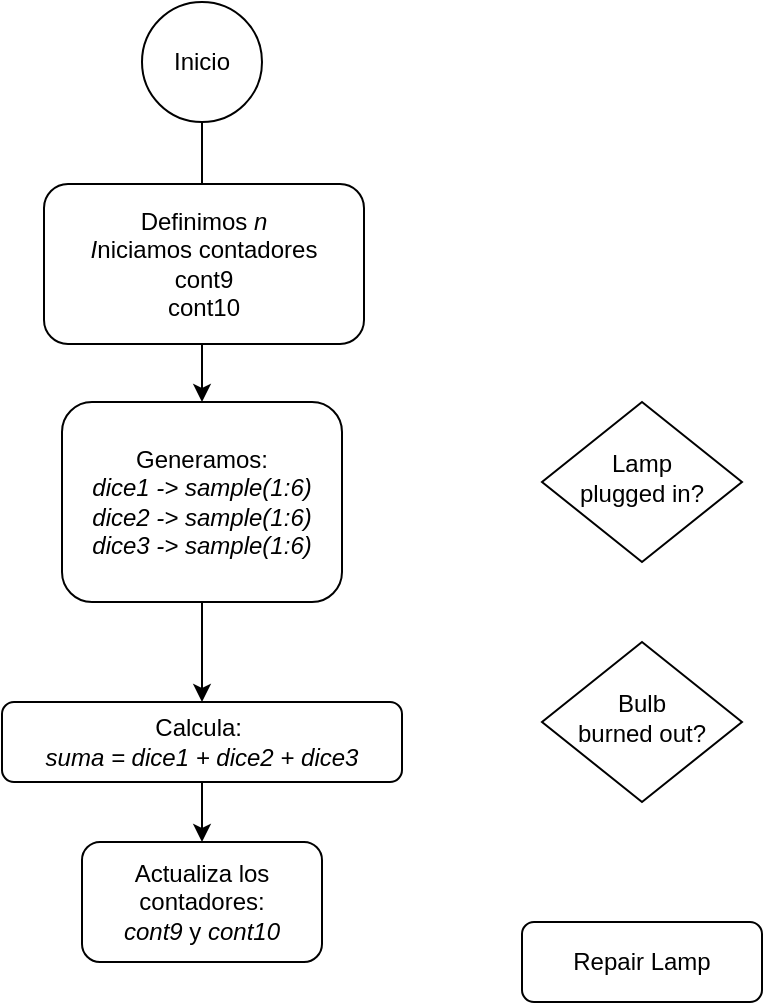 <mxfile version="24.7.13">
  <diagram id="C5RBs43oDa-KdzZeNtuy" name="Page-1">
    <mxGraphModel dx="1026" dy="648" grid="1" gridSize="10" guides="1" tooltips="1" connect="1" arrows="1" fold="1" page="1" pageScale="1" pageWidth="827" pageHeight="1169" math="0" shadow="0">
      <root>
        <mxCell id="WIyWlLk6GJQsqaUBKTNV-0" />
        <mxCell id="WIyWlLk6GJQsqaUBKTNV-1" parent="WIyWlLk6GJQsqaUBKTNV-0" />
        <mxCell id="WIyWlLk6GJQsqaUBKTNV-6" value="Lamp&lt;br&gt;plugged in?" style="rhombus;whiteSpace=wrap;html=1;shadow=0;fontFamily=Helvetica;fontSize=12;align=center;strokeWidth=1;spacing=6;spacingTop=-4;" parent="WIyWlLk6GJQsqaUBKTNV-1" vertex="1">
          <mxGeometry x="390" y="260" width="100" height="80" as="geometry" />
        </mxCell>
        <mxCell id="WIyWlLk6GJQsqaUBKTNV-10" value="Bulb&lt;br&gt;burned out?" style="rhombus;whiteSpace=wrap;html=1;shadow=0;fontFamily=Helvetica;fontSize=12;align=center;strokeWidth=1;spacing=6;spacingTop=-4;" parent="WIyWlLk6GJQsqaUBKTNV-1" vertex="1">
          <mxGeometry x="390" y="380" width="100" height="80" as="geometry" />
        </mxCell>
        <mxCell id="WIyWlLk6GJQsqaUBKTNV-11" value="Repair Lamp" style="rounded=1;whiteSpace=wrap;html=1;fontSize=12;glass=0;strokeWidth=1;shadow=0;" parent="WIyWlLk6GJQsqaUBKTNV-1" vertex="1">
          <mxGeometry x="380" y="520" width="120" height="40" as="geometry" />
        </mxCell>
        <mxCell id="7oGKoknhRmoU1FJoBBsJ-4" style="edgeStyle=orthogonalEdgeStyle;rounded=0;orthogonalLoop=1;jettySize=auto;html=1;exitX=0.5;exitY=1;exitDx=0;exitDy=0;" edge="1" parent="WIyWlLk6GJQsqaUBKTNV-1" source="7oGKoknhRmoU1FJoBBsJ-0">
          <mxGeometry relative="1" as="geometry">
            <mxPoint x="220" y="170" as="targetPoint" />
          </mxGeometry>
        </mxCell>
        <mxCell id="7oGKoknhRmoU1FJoBBsJ-0" value="Inicio" style="ellipse;whiteSpace=wrap;html=1;aspect=fixed;" vertex="1" parent="WIyWlLk6GJQsqaUBKTNV-1">
          <mxGeometry x="190" y="60" width="60" height="60" as="geometry" />
        </mxCell>
        <mxCell id="7oGKoknhRmoU1FJoBBsJ-9" style="edgeStyle=orthogonalEdgeStyle;rounded=0;orthogonalLoop=1;jettySize=auto;html=1;exitX=0.5;exitY=1;exitDx=0;exitDy=0;" edge="1" parent="WIyWlLk6GJQsqaUBKTNV-1" source="7oGKoknhRmoU1FJoBBsJ-5">
          <mxGeometry relative="1" as="geometry">
            <mxPoint x="220" y="260" as="targetPoint" />
          </mxGeometry>
        </mxCell>
        <mxCell id="7oGKoknhRmoU1FJoBBsJ-5" value="Definimos &lt;i&gt;n&lt;/i&gt;&lt;div&gt;&lt;i&gt;I&lt;/i&gt;niciamos contadores&lt;/div&gt;&lt;div&gt;cont9&lt;/div&gt;&lt;div&gt;cont10&lt;/div&gt;" style="rounded=1;whiteSpace=wrap;html=1;fontSize=12;glass=0;strokeWidth=1;shadow=0;" vertex="1" parent="WIyWlLk6GJQsqaUBKTNV-1">
          <mxGeometry x="141" y="151" width="160" height="80" as="geometry" />
        </mxCell>
        <mxCell id="7oGKoknhRmoU1FJoBBsJ-12" value="" style="edgeStyle=orthogonalEdgeStyle;rounded=0;orthogonalLoop=1;jettySize=auto;html=1;" edge="1" parent="WIyWlLk6GJQsqaUBKTNV-1" source="7oGKoknhRmoU1FJoBBsJ-10" target="7oGKoknhRmoU1FJoBBsJ-11">
          <mxGeometry relative="1" as="geometry" />
        </mxCell>
        <mxCell id="7oGKoknhRmoU1FJoBBsJ-10" value="Generamos:&lt;div&gt;&lt;span style=&quot;background-color: initial;&quot;&gt;&lt;i&gt;dice1 -&amp;gt; sample(1:6)&lt;/i&gt;&lt;/span&gt;&lt;/div&gt;&lt;div&gt;&lt;i&gt;dice2 -&amp;gt; sample(1:6)&lt;span style=&quot;background-color: initial;&quot;&gt;&lt;br&gt;&lt;/span&gt;&lt;/i&gt;&lt;/div&gt;&lt;div&gt;&lt;i&gt;dice3 -&amp;gt; sample(1:6)&lt;/i&gt;&lt;br&gt;&lt;/div&gt;" style="rounded=1;whiteSpace=wrap;html=1;fontSize=12;glass=0;strokeWidth=1;shadow=0;" vertex="1" parent="WIyWlLk6GJQsqaUBKTNV-1">
          <mxGeometry x="150" y="260" width="140" height="100" as="geometry" />
        </mxCell>
        <mxCell id="7oGKoknhRmoU1FJoBBsJ-15" value="" style="edgeStyle=orthogonalEdgeStyle;rounded=0;orthogonalLoop=1;jettySize=auto;html=1;" edge="1" parent="WIyWlLk6GJQsqaUBKTNV-1" source="7oGKoknhRmoU1FJoBBsJ-11" target="7oGKoknhRmoU1FJoBBsJ-13">
          <mxGeometry relative="1" as="geometry" />
        </mxCell>
        <mxCell id="7oGKoknhRmoU1FJoBBsJ-11" value="Calcula:&amp;nbsp;&lt;div&gt;&lt;i&gt;suma = dice1 + dice2 + dice3&lt;/i&gt;&lt;/div&gt;" style="rounded=1;whiteSpace=wrap;html=1;fontSize=12;glass=0;strokeWidth=1;shadow=0;" vertex="1" parent="WIyWlLk6GJQsqaUBKTNV-1">
          <mxGeometry x="120" y="410" width="200" height="40" as="geometry" />
        </mxCell>
        <mxCell id="7oGKoknhRmoU1FJoBBsJ-13" value="Actualiza los contadores:&lt;div&gt;&lt;i&gt;cont9&lt;/i&gt; y &lt;i&gt;cont10&lt;/i&gt;&lt;/div&gt;" style="rounded=1;whiteSpace=wrap;html=1;fontSize=12;glass=0;strokeWidth=1;shadow=0;" vertex="1" parent="WIyWlLk6GJQsqaUBKTNV-1">
          <mxGeometry x="160" y="480" width="120" height="60" as="geometry" />
        </mxCell>
      </root>
    </mxGraphModel>
  </diagram>
</mxfile>
